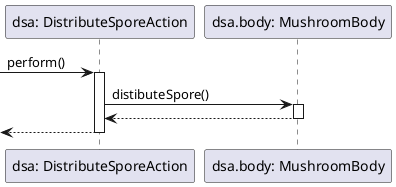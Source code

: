 @startuml Distribute Spore Action
participant "dsa: DistributeSporeAction" as dsa
participant "dsa.body: MushroomBody" as mb

-> dsa: perform()
activate dsa
dsa -> mb: distibuteSpore()
activate mb
mb --> dsa 
deactivate mb
<-- dsa
deactivate dsa


@enduml

